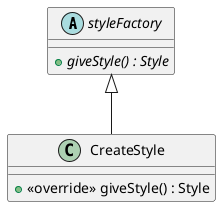 @startuml
abstract class styleFactory {
    + {abstract} giveStyle() : Style
}
class CreateStyle {
    + <<override>> giveStyle() : Style
}
styleFactory <|-- CreateStyle
@enduml
